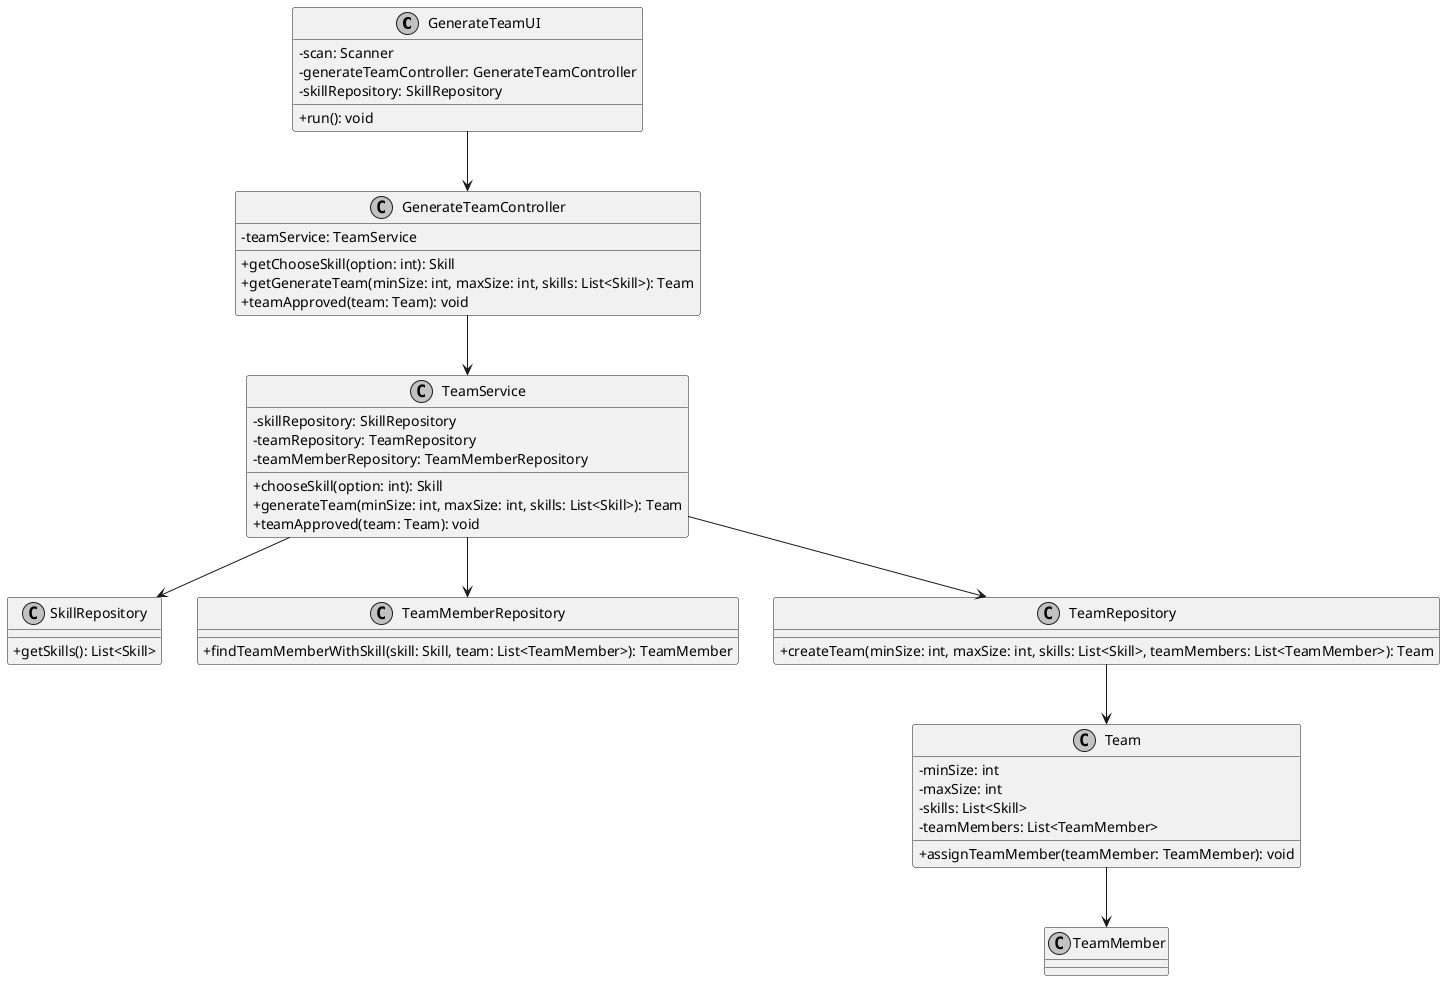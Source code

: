 @startuml
skinparam monochrome true
skinparam classAttributeIconSize 0



class GenerateTeamUI {
    - scan: Scanner
    - generateTeamController: GenerateTeamController
    - skillRepository: SkillRepository
    + run(): void
}

class GenerateTeamController {
    - teamService: TeamService
    + getChooseSkill(option: int): Skill
    + getGenerateTeam(minSize: int, maxSize: int, skills: List<Skill>): Team
    + teamApproved(team: Team): void
}

class TeamService {
    - skillRepository: SkillRepository
    - teamRepository: TeamRepository
    - teamMemberRepository: TeamMemberRepository
    + chooseSkill(option: int): Skill
    + generateTeam(minSize: int, maxSize: int, skills: List<Skill>): Team
    + teamApproved(team: Team): void
}

class SkillRepository {
    + getSkills(): List<Skill>
}

class TeamMemberRepository {
    + findTeamMemberWithSkill(skill: Skill, team: List<TeamMember>): TeamMember
}

class TeamRepository {
    + createTeam(minSize: int, maxSize: int, skills: List<Skill>, teamMembers: List<TeamMember>): Team
}

class Team {
    - minSize: int
    - maxSize: int
    - skills: List<Skill>
    - teamMembers: List<TeamMember>
    + assignTeamMember(teamMember: TeamMember): void
}

GenerateTeamUI --> GenerateTeamController 
GenerateTeamController --> TeamService 
TeamService --> SkillRepository 
TeamService --> TeamMemberRepository 
TeamService --> TeamRepository 
TeamRepository --> Team
Team --> TeamMember

@enduml
